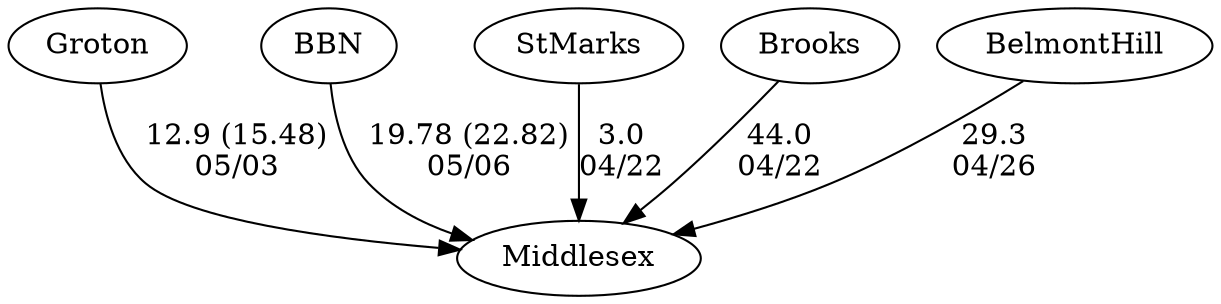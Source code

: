 digraph boys2foursMiddlesex {Groton [URL="boys2foursMiddlesexGroton.html"];BBN [URL="boys2foursMiddlesexBBN.html"];StMarks [URL="boys2foursMiddlesexStMarks.html"];Brooks [URL="boys2foursMiddlesexBrooks.html"];Middlesex [URL="boys2foursMiddlesexMiddlesex.html"];BelmontHill [URL="boys2foursMiddlesexBelmontHill.html"];Brooks -> Middlesex[label="44.0
04/22", weight="56", tooltip="NEIRA Boys & Girls Fours,St. Marks vs. Brooks and Middlesex			
Distance: 1500m Conditions: A perfect day at Lake Quinsigamund, just gray enough for no pleasure boats and a tailwind that picked up a bit over the course of the racing period. Comments: Race order was G1-B4-G4-B3-G3-B2-G2-B1. Most races started a length over the line except for G2. Thank you to Brooks and Middlesex for coming to Worcester for some great racing.
None", URL="http://www.row2k.com/results/resultspage.cfm?UID=36741E74C58C544410744419A91809EC&cat=5", random="random"]; 
StMarks -> Middlesex[label="3.0
04/22", weight="97", tooltip="NEIRA Boys & Girls Fours,St. Marks vs. Brooks and Middlesex			
Distance: 1500m Conditions: A perfect day at Lake Quinsigamund, just gray enough for no pleasure boats and a tailwind that picked up a bit over the course of the racing period. Comments: Race order was G1-B4-G4-B3-G3-B2-G2-B1. Most races started a length over the line except for G2. Thank you to Brooks and Middlesex for coming to Worcester for some great racing.
None", URL="http://www.row2k.com/results/resultspage.cfm?UID=36741E74C58C544410744419A91809EC&cat=5", random="random"]; 
BBN -> Middlesex[label="19.78 (22.82)
05/06", weight="81", tooltip="NEIRA Boys Fours,BB&N vs. Middlesex			
Distance: 1300 Conditions: Considerable cross tailwind throughout racing, slightly diminishing throughout the afternoon. Order of racing was 4, 3 , 2 , 1. During the 4v race, a power boat caused the crews to divert courses slightly and handle a wake, but did not impact overall results.
None", URL="http://www.row2k.com/results/resultspage.cfm?UID=9F7B1025B4E8D1742BC9A4D1807E25EA&cat=1", random="random"]; 
BelmontHill -> Middlesex[label="29.3
04/26", weight="71", tooltip="NEIRA Boys Fours,Middlesex vs. Belmont Hill			
Distance: 1500m Conditions: Light, variable breeze with flat water. Great racing conditions. Comments: Due to illnesses on the team, Belmont Hill shifted multiple lineups on race day. Thank you Belmont for joining us for a good afternoon of racing.
None", URL="http://www.row2k.com/results/resultspage.cfm?UID=E473BAD40172D779EB4C466D13EA851D&cat=1", random="random"]; 
Groton -> Middlesex[label="12.9 (15.48)
05/03", weight="88", tooltip="NEIRA Boys Fours,Middlesex at Groton			
Distance: 1250 m Conditions: Swift current. No wind. Flat water. Comments: Thank you Middlesex for Good racing. Glad we got it in on an AP day.
None", URL="http://www.row2k.com/results/resultspage.cfm?UID=0B4DF495288B6483B51367194F68C48D&cat=1", random="random"]}